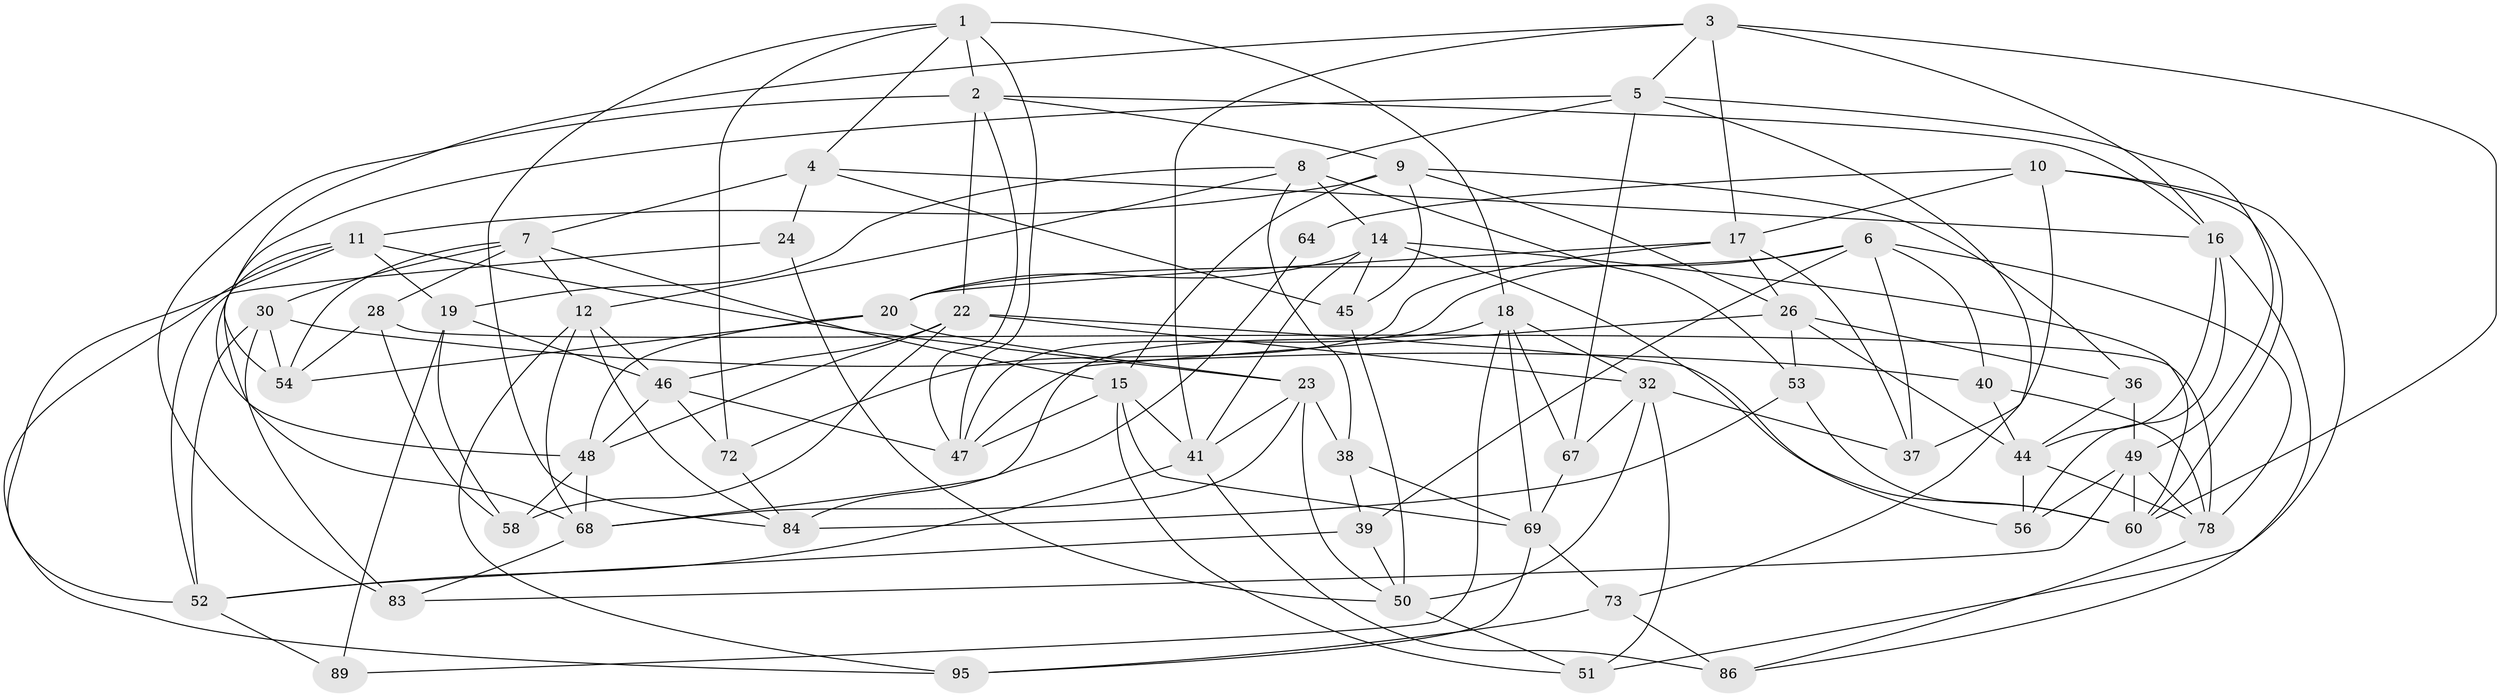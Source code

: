 // original degree distribution, {4: 1.0}
// Generated by graph-tools (version 1.1) at 2025/42/03/06/25 10:42:23]
// undirected, 58 vertices, 149 edges
graph export_dot {
graph [start="1"]
  node [color=gray90,style=filled];
  1 [super="+27"];
  2 [super="+13"];
  3 [super="+71"];
  4 [super="+96"];
  5 [super="+35"];
  6 [super="+21"];
  7 [super="+74"];
  8 [super="+63"];
  9 [super="+29"];
  10 [super="+66"];
  11 [super="+33"];
  12 [super="+42"];
  14 [super="+75"];
  15 [super="+43"];
  16 [super="+34"];
  17 [super="+25"];
  18 [super="+79"];
  19 [super="+31"];
  20 [super="+94"];
  22 [super="+70"];
  23 [super="+55"];
  24;
  26 [super="+80"];
  28;
  30 [super="+91"];
  32 [super="+85"];
  36;
  37;
  38;
  39;
  40;
  41 [super="+57"];
  44 [super="+82"];
  45;
  46 [super="+65"];
  47 [super="+92"];
  48 [super="+59"];
  49 [super="+90"];
  50 [super="+62"];
  51;
  52 [super="+76"];
  53;
  54 [super="+61"];
  56;
  58;
  60 [super="+87"];
  64;
  67;
  68 [super="+81"];
  69 [super="+77"];
  72;
  73;
  78 [super="+88"];
  83;
  84 [super="+93"];
  86;
  89;
  95;
  1 -- 72;
  1 -- 84;
  1 -- 18;
  1 -- 47;
  1 -- 2;
  1 -- 4;
  2 -- 47;
  2 -- 83;
  2 -- 16;
  2 -- 9;
  2 -- 22;
  3 -- 60;
  3 -- 16;
  3 -- 41;
  3 -- 17;
  3 -- 5;
  3 -- 54;
  4 -- 7;
  4 -- 24 [weight=2];
  4 -- 16;
  4 -- 45;
  5 -- 8;
  5 -- 67;
  5 -- 49;
  5 -- 73;
  5 -- 48;
  6 -- 39;
  6 -- 20;
  6 -- 40;
  6 -- 78;
  6 -- 37;
  6 -- 47;
  7 -- 54;
  7 -- 28;
  7 -- 12;
  7 -- 15;
  7 -- 30;
  8 -- 12;
  8 -- 38;
  8 -- 19;
  8 -- 53;
  8 -- 14;
  9 -- 45;
  9 -- 36;
  9 -- 26;
  9 -- 15;
  9 -- 11;
  10 -- 60;
  10 -- 51;
  10 -- 64 [weight=2];
  10 -- 17;
  10 -- 37;
  11 -- 52;
  11 -- 19;
  11 -- 68;
  11 -- 95;
  11 -- 23;
  12 -- 68;
  12 -- 95;
  12 -- 84;
  12 -- 46;
  14 -- 45;
  14 -- 20;
  14 -- 56;
  14 -- 60;
  14 -- 41;
  15 -- 41;
  15 -- 51;
  15 -- 47;
  15 -- 69;
  16 -- 44;
  16 -- 86;
  16 -- 56;
  17 -- 37;
  17 -- 72;
  17 -- 26;
  17 -- 20;
  18 -- 32;
  18 -- 68;
  18 -- 89;
  18 -- 67;
  18 -- 69;
  19 -- 89 [weight=2];
  19 -- 58;
  19 -- 46;
  20 -- 54;
  20 -- 48;
  20 -- 23;
  22 -- 48;
  22 -- 32;
  22 -- 58;
  22 -- 60;
  22 -- 46;
  23 -- 68;
  23 -- 38;
  23 -- 50;
  23 -- 41;
  24 -- 52;
  24 -- 50;
  26 -- 53;
  26 -- 44;
  26 -- 36;
  26 -- 47;
  28 -- 58;
  28 -- 78;
  28 -- 54;
  30 -- 40;
  30 -- 54 [weight=2];
  30 -- 83;
  30 -- 52;
  32 -- 51;
  32 -- 50;
  32 -- 67;
  32 -- 37;
  36 -- 44;
  36 -- 49;
  38 -- 39;
  38 -- 69;
  39 -- 52;
  39 -- 50;
  40 -- 78;
  40 -- 44;
  41 -- 86;
  41 -- 52;
  44 -- 56;
  44 -- 78;
  45 -- 50;
  46 -- 72;
  46 -- 47;
  46 -- 48;
  48 -- 58;
  48 -- 68;
  49 -- 60;
  49 -- 56;
  49 -- 83;
  49 -- 78;
  50 -- 51;
  52 -- 89;
  53 -- 84;
  53 -- 60;
  64 -- 84 [weight=2];
  67 -- 69;
  68 -- 83;
  69 -- 73;
  69 -- 95;
  72 -- 84;
  73 -- 95;
  73 -- 86;
  78 -- 86;
}
